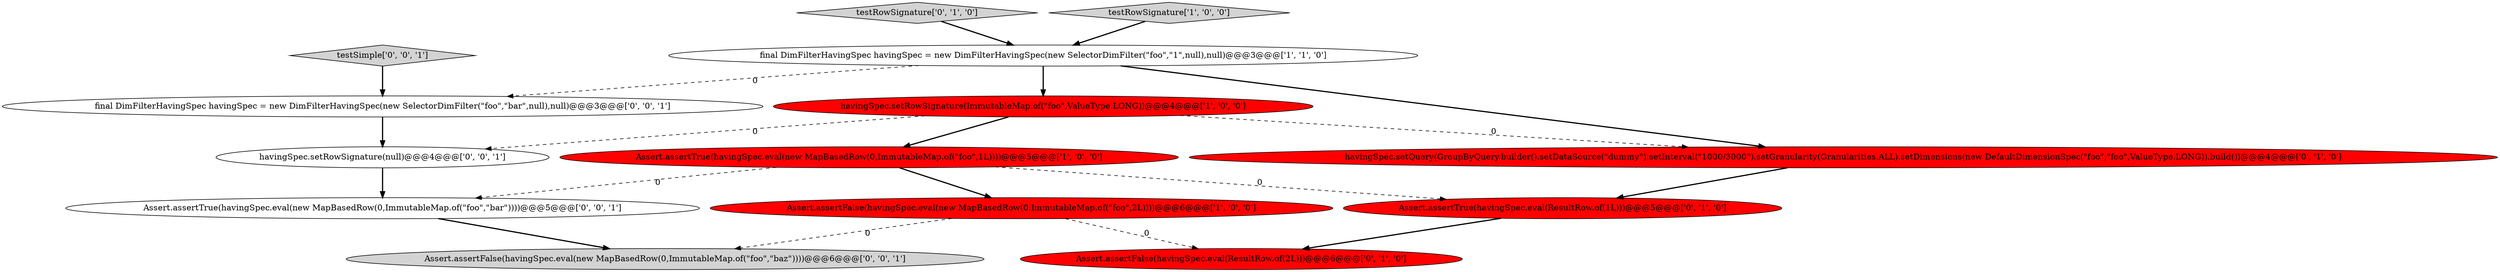 digraph {
2 [style = filled, label = "Assert.assertTrue(havingSpec.eval(new MapBasedRow(0,ImmutableMap.of(\"foo\",1L))))@@@5@@@['1', '0', '0']", fillcolor = red, shape = ellipse image = "AAA1AAABBB1BBB"];
5 [style = filled, label = "Assert.assertTrue(havingSpec.eval(ResultRow.of(1L)))@@@5@@@['0', '1', '0']", fillcolor = red, shape = ellipse image = "AAA1AAABBB2BBB"];
11 [style = filled, label = "final DimFilterHavingSpec havingSpec = new DimFilterHavingSpec(new SelectorDimFilter(\"foo\",\"bar\",null),null)@@@3@@@['0', '0', '1']", fillcolor = white, shape = ellipse image = "AAA0AAABBB3BBB"];
12 [style = filled, label = "Assert.assertFalse(havingSpec.eval(new MapBasedRow(0,ImmutableMap.of(\"foo\",\"baz\"))))@@@6@@@['0', '0', '1']", fillcolor = lightgray, shape = ellipse image = "AAA0AAABBB3BBB"];
7 [style = filled, label = "testRowSignature['0', '1', '0']", fillcolor = lightgray, shape = diamond image = "AAA0AAABBB2BBB"];
1 [style = filled, label = "final DimFilterHavingSpec havingSpec = new DimFilterHavingSpec(new SelectorDimFilter(\"foo\",\"1\",null),null)@@@3@@@['1', '1', '0']", fillcolor = white, shape = ellipse image = "AAA0AAABBB1BBB"];
0 [style = filled, label = "havingSpec.setRowSignature(ImmutableMap.of(\"foo\",ValueType.LONG))@@@4@@@['1', '0', '0']", fillcolor = red, shape = ellipse image = "AAA1AAABBB1BBB"];
10 [style = filled, label = "havingSpec.setRowSignature(null)@@@4@@@['0', '0', '1']", fillcolor = white, shape = ellipse image = "AAA0AAABBB3BBB"];
13 [style = filled, label = "Assert.assertTrue(havingSpec.eval(new MapBasedRow(0,ImmutableMap.of(\"foo\",\"bar\"))))@@@5@@@['0', '0', '1']", fillcolor = white, shape = ellipse image = "AAA0AAABBB3BBB"];
3 [style = filled, label = "testRowSignature['1', '0', '0']", fillcolor = lightgray, shape = diamond image = "AAA0AAABBB1BBB"];
8 [style = filled, label = "Assert.assertFalse(havingSpec.eval(ResultRow.of(2L)))@@@6@@@['0', '1', '0']", fillcolor = red, shape = ellipse image = "AAA1AAABBB2BBB"];
4 [style = filled, label = "Assert.assertFalse(havingSpec.eval(new MapBasedRow(0,ImmutableMap.of(\"foo\",2L))))@@@6@@@['1', '0', '0']", fillcolor = red, shape = ellipse image = "AAA1AAABBB1BBB"];
9 [style = filled, label = "testSimple['0', '0', '1']", fillcolor = lightgray, shape = diamond image = "AAA0AAABBB3BBB"];
6 [style = filled, label = "havingSpec.setQuery(GroupByQuery.builder().setDataSource(\"dummy\").setInterval(\"1000/3000\").setGranularity(Granularities.ALL).setDimensions(new DefaultDimensionSpec(\"foo\",\"foo\",ValueType.LONG)).build())@@@4@@@['0', '1', '0']", fillcolor = red, shape = ellipse image = "AAA1AAABBB2BBB"];
5->8 [style = bold, label=""];
6->5 [style = bold, label=""];
2->5 [style = dashed, label="0"];
1->6 [style = bold, label=""];
7->1 [style = bold, label=""];
1->0 [style = bold, label=""];
13->12 [style = bold, label=""];
9->11 [style = bold, label=""];
0->6 [style = dashed, label="0"];
3->1 [style = bold, label=""];
10->13 [style = bold, label=""];
4->8 [style = dashed, label="0"];
2->4 [style = bold, label=""];
11->10 [style = bold, label=""];
1->11 [style = dashed, label="0"];
2->13 [style = dashed, label="0"];
0->10 [style = dashed, label="0"];
4->12 [style = dashed, label="0"];
0->2 [style = bold, label=""];
}
